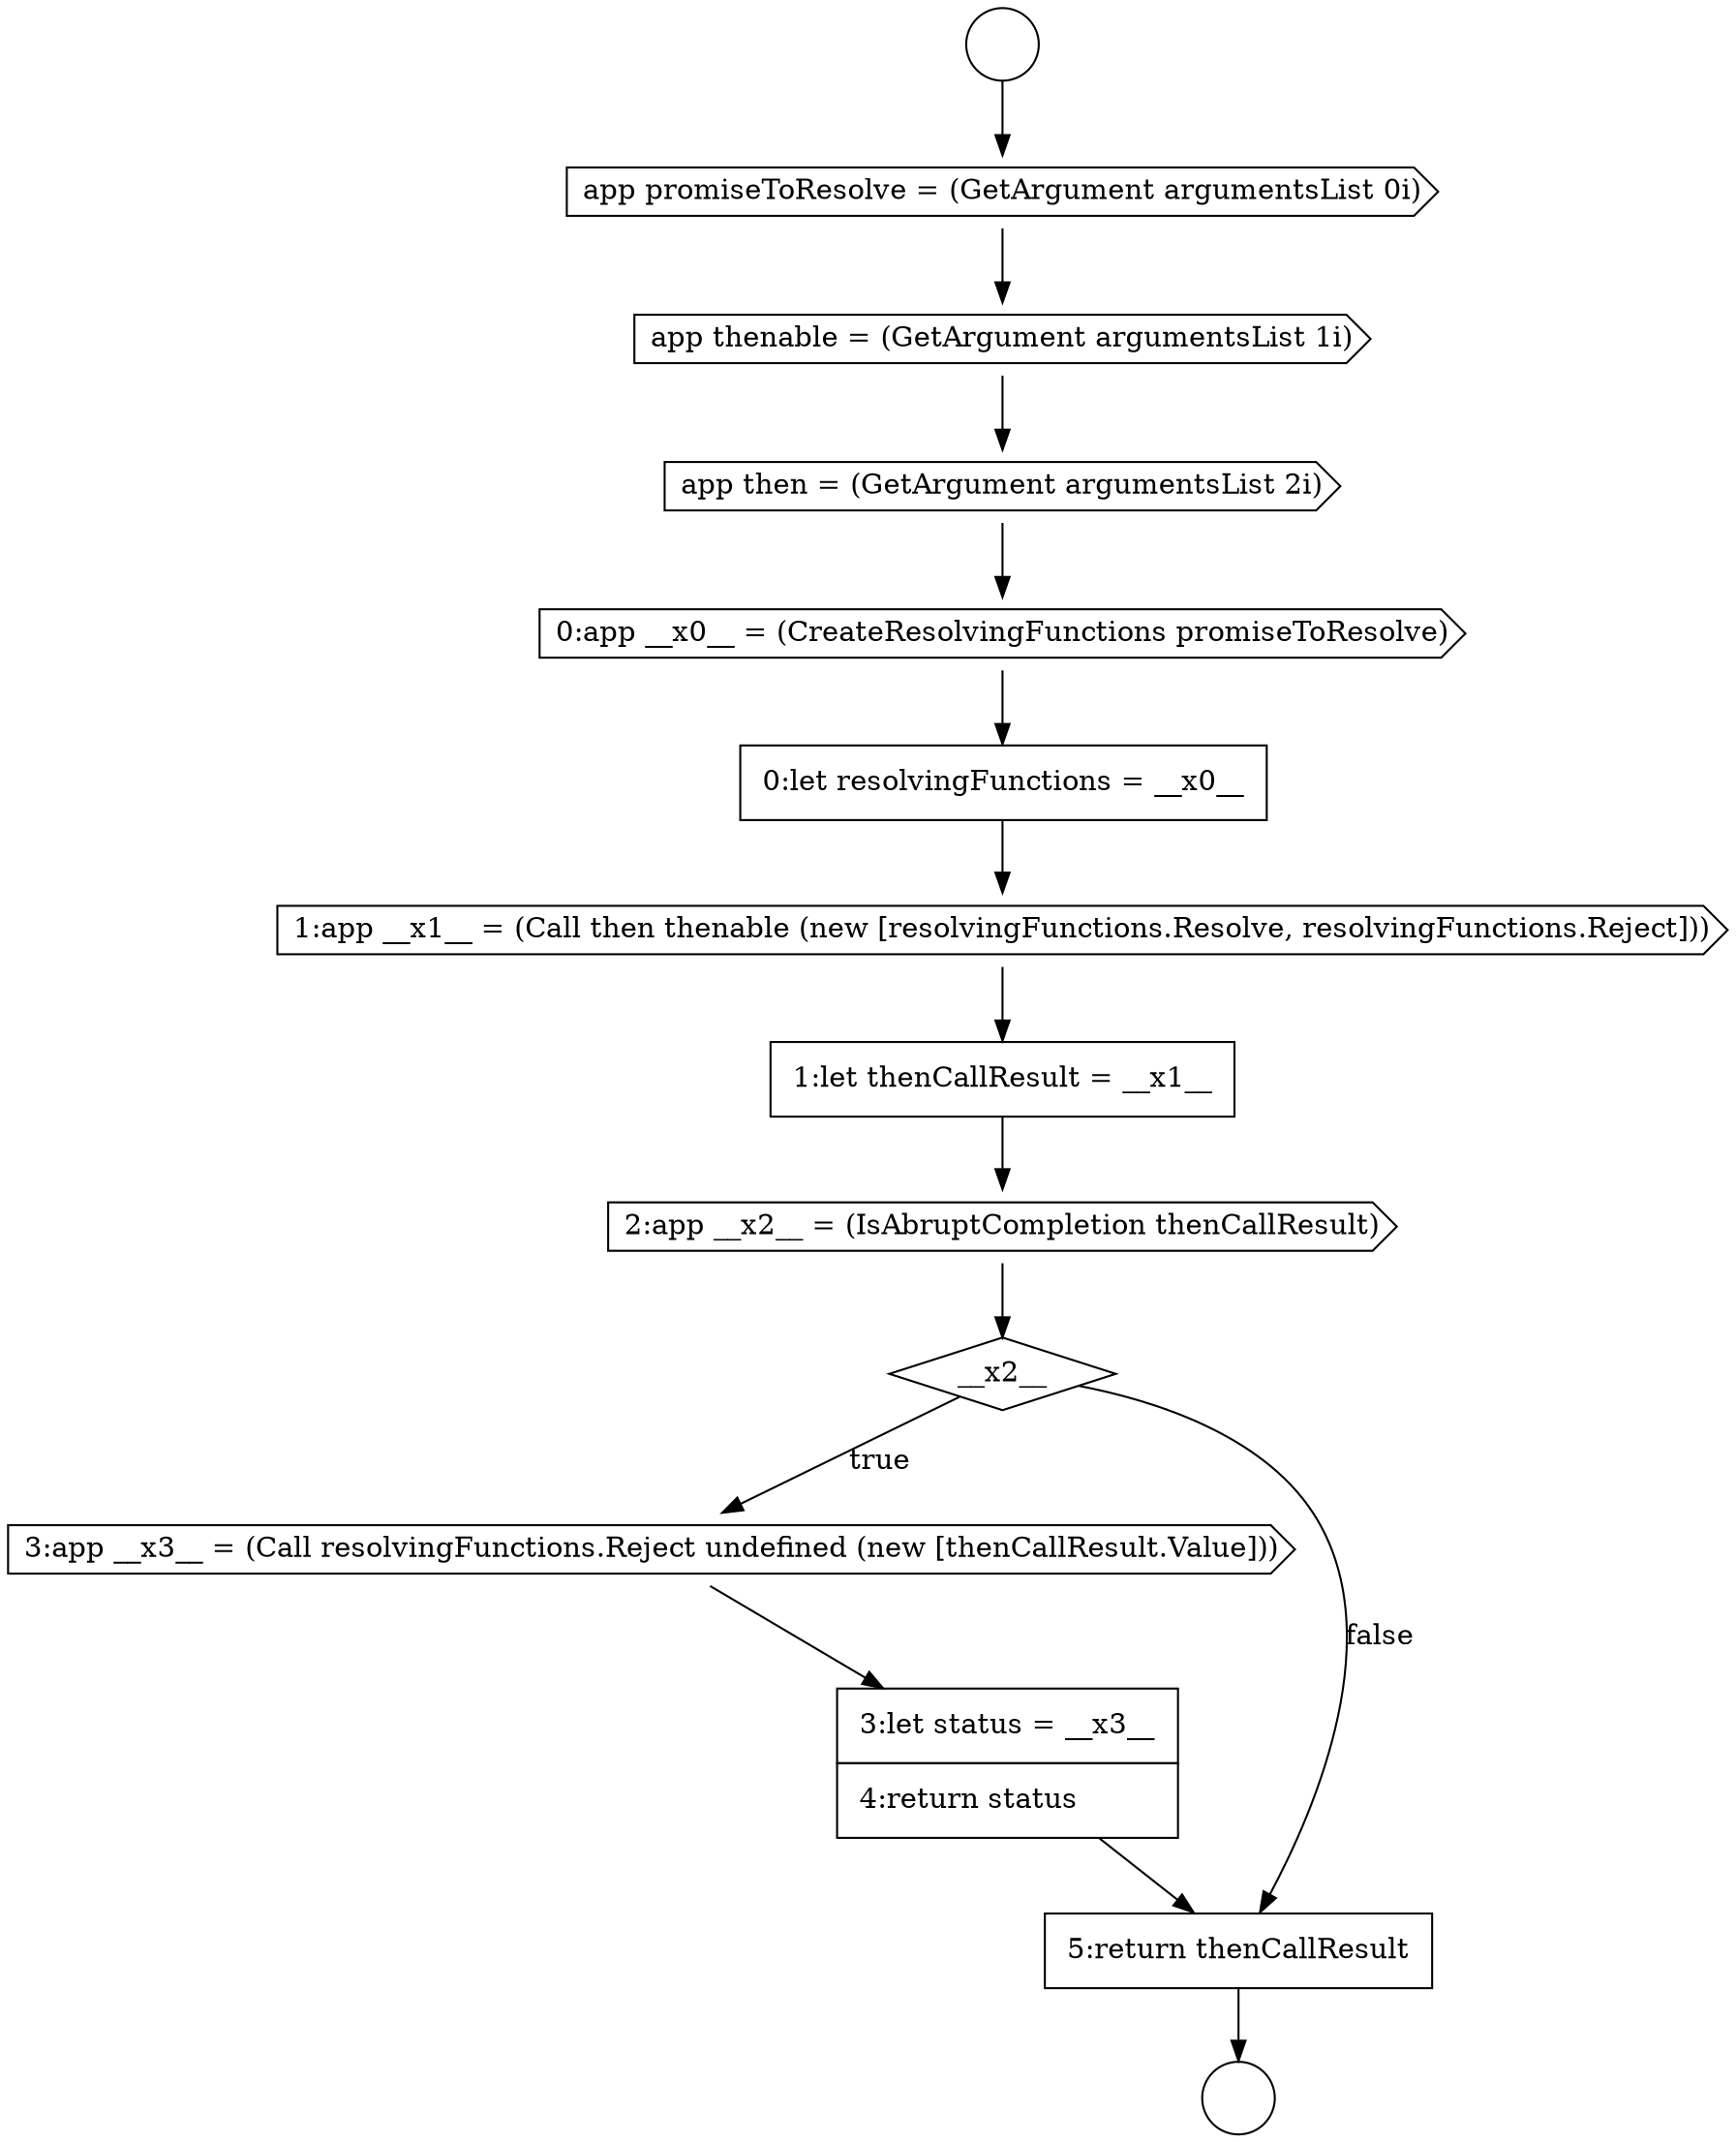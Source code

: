 digraph {
  node16420 [shape=cds, label=<<font color="black">2:app __x2__ = (IsAbruptCompletion thenCallResult)</font>> color="black" fillcolor="white" style=filled]
  node16423 [shape=none, margin=0, label=<<font color="black">
    <table border="0" cellborder="1" cellspacing="0" cellpadding="10">
      <tr><td align="left">3:let status = __x3__</td></tr>
      <tr><td align="left">4:return status</td></tr>
    </table>
  </font>> color="black" fillcolor="white" style=filled]
  node16414 [shape=cds, label=<<font color="black">app thenable = (GetArgument argumentsList 1i)</font>> color="black" fillcolor="white" style=filled]
  node16419 [shape=none, margin=0, label=<<font color="black">
    <table border="0" cellborder="1" cellspacing="0" cellpadding="10">
      <tr><td align="left">1:let thenCallResult = __x1__</td></tr>
    </table>
  </font>> color="black" fillcolor="white" style=filled]
  node16415 [shape=cds, label=<<font color="black">app then = (GetArgument argumentsList 2i)</font>> color="black" fillcolor="white" style=filled]
  node16422 [shape=cds, label=<<font color="black">3:app __x3__ = (Call resolvingFunctions.Reject undefined (new [thenCallResult.Value]))</font>> color="black" fillcolor="white" style=filled]
  node16412 [shape=circle label=" " color="black" fillcolor="white" style=filled]
  node16417 [shape=none, margin=0, label=<<font color="black">
    <table border="0" cellborder="1" cellspacing="0" cellpadding="10">
      <tr><td align="left">0:let resolvingFunctions = __x0__</td></tr>
    </table>
  </font>> color="black" fillcolor="white" style=filled]
  node16424 [shape=none, margin=0, label=<<font color="black">
    <table border="0" cellborder="1" cellspacing="0" cellpadding="10">
      <tr><td align="left">5:return thenCallResult</td></tr>
    </table>
  </font>> color="black" fillcolor="white" style=filled]
  node16413 [shape=cds, label=<<font color="black">app promiseToResolve = (GetArgument argumentsList 0i)</font>> color="black" fillcolor="white" style=filled]
  node16416 [shape=cds, label=<<font color="black">0:app __x0__ = (CreateResolvingFunctions promiseToResolve)</font>> color="black" fillcolor="white" style=filled]
  node16411 [shape=circle label=" " color="black" fillcolor="white" style=filled]
  node16418 [shape=cds, label=<<font color="black">1:app __x1__ = (Call then thenable (new [resolvingFunctions.Resolve, resolvingFunctions.Reject]))</font>> color="black" fillcolor="white" style=filled]
  node16421 [shape=diamond, label=<<font color="black">__x2__</font>> color="black" fillcolor="white" style=filled]
  node16418 -> node16419 [ color="black"]
  node16421 -> node16422 [label=<<font color="black">true</font>> color="black"]
  node16421 -> node16424 [label=<<font color="black">false</font>> color="black"]
  node16420 -> node16421 [ color="black"]
  node16414 -> node16415 [ color="black"]
  node16415 -> node16416 [ color="black"]
  node16413 -> node16414 [ color="black"]
  node16417 -> node16418 [ color="black"]
  node16411 -> node16413 [ color="black"]
  node16419 -> node16420 [ color="black"]
  node16423 -> node16424 [ color="black"]
  node16424 -> node16412 [ color="black"]
  node16422 -> node16423 [ color="black"]
  node16416 -> node16417 [ color="black"]
}
